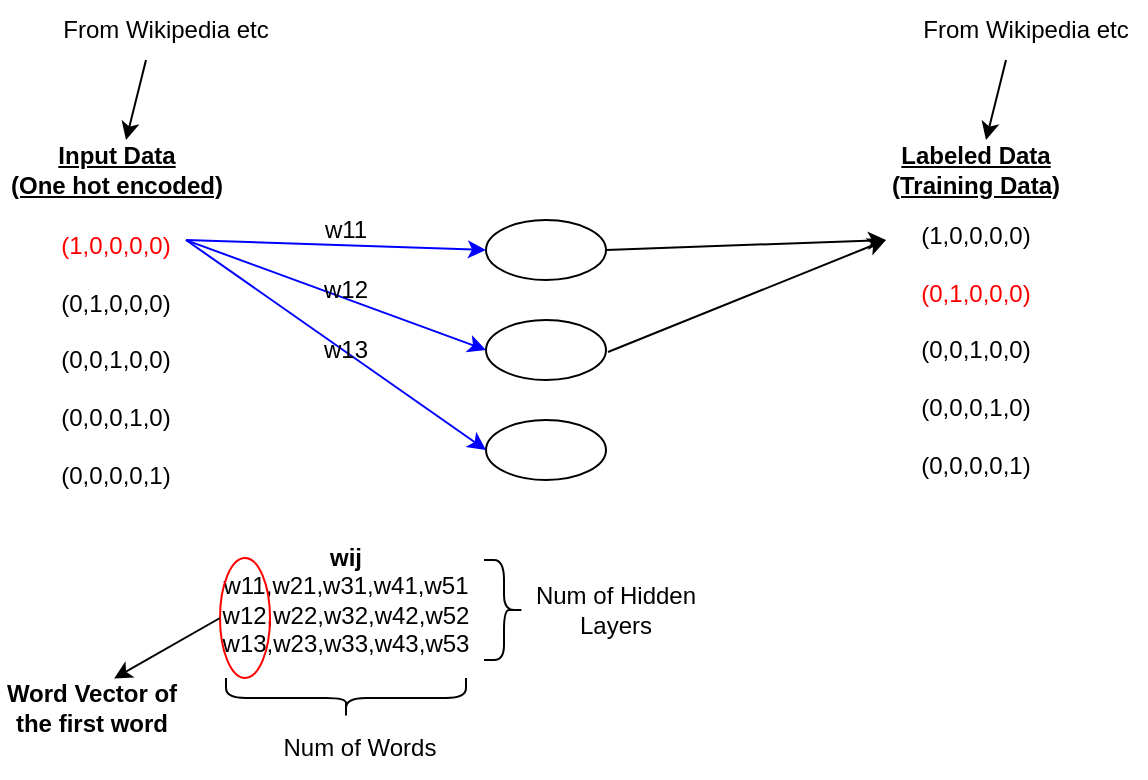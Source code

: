<mxfile version="22.1.11" type="github">
  <diagram name="ページ1" id="TI5WilhIg9VXwRt2O1O1">
    <mxGraphModel dx="1354" dy="607" grid="1" gridSize="10" guides="1" tooltips="1" connect="1" arrows="1" fold="1" page="1" pageScale="1" pageWidth="827" pageHeight="1169" math="0" shadow="0">
      <root>
        <mxCell id="0" />
        <mxCell id="1" parent="0" />
        <mxCell id="dXD7KfYssszhuP3Bku4T-1" value="&lt;font color=&quot;#ff0000&quot;&gt;(1,0,0,0,0)&lt;br&gt;&lt;/font&gt;&lt;br&gt;(0,1,0,0,0)&lt;br&gt;&lt;br&gt;(0,0,1,0,0)&lt;br&gt;&lt;br&gt;(0,0,0,1,0)&lt;br&gt;&lt;br&gt;(0,0,0,0,1)" style="text;html=1;strokeColor=none;fillColor=none;align=center;verticalAlign=middle;whiteSpace=wrap;rounded=0;" parent="1" vertex="1">
          <mxGeometry x="60" y="170" width="70" height="180" as="geometry" />
        </mxCell>
        <mxCell id="dXD7KfYssszhuP3Bku4T-2" value="" style="ellipse;whiteSpace=wrap;html=1;" parent="1" vertex="1">
          <mxGeometry x="280" y="190" width="60" height="30" as="geometry" />
        </mxCell>
        <mxCell id="dXD7KfYssszhuP3Bku4T-3" value="" style="ellipse;whiteSpace=wrap;html=1;" parent="1" vertex="1">
          <mxGeometry x="280" y="240" width="60" height="30" as="geometry" />
        </mxCell>
        <mxCell id="dXD7KfYssszhuP3Bku4T-4" value="" style="ellipse;whiteSpace=wrap;html=1;" parent="1" vertex="1">
          <mxGeometry x="280" y="290" width="60" height="30" as="geometry" />
        </mxCell>
        <mxCell id="dXD7KfYssszhuP3Bku4T-5" value="(1,0,0,0,0)&lt;br&gt;&lt;br&gt;&lt;font color=&quot;#ff0000&quot;&gt;(0,1,0,0,0)&lt;br&gt;&lt;/font&gt;&lt;br&gt;(0,0,1,0,0)&lt;br&gt;&lt;br&gt;(0,0,0,1,0)&lt;br&gt;&lt;br&gt;(0,0,0,0,1)" style="text;html=1;strokeColor=none;fillColor=none;align=center;verticalAlign=middle;whiteSpace=wrap;rounded=0;" parent="1" vertex="1">
          <mxGeometry x="490" y="165" width="70" height="180" as="geometry" />
        </mxCell>
        <mxCell id="dXD7KfYssszhuP3Bku4T-6" value="&lt;b&gt;&lt;u&gt;Input Data&lt;br&gt;(One hot encoded)&lt;br&gt;&lt;/u&gt;&lt;/b&gt;" style="text;html=1;strokeColor=none;fillColor=none;align=center;verticalAlign=middle;whiteSpace=wrap;rounded=0;" parent="1" vertex="1">
          <mxGeometry x="37.5" y="150" width="115" height="30" as="geometry" />
        </mxCell>
        <mxCell id="dXD7KfYssszhuP3Bku4T-7" value="&lt;b&gt;&lt;u&gt;Labeled Data&lt;br&gt;(Training Data)&lt;br&gt;&lt;/u&gt;&lt;/b&gt;" style="text;html=1;strokeColor=none;fillColor=none;align=center;verticalAlign=middle;whiteSpace=wrap;rounded=0;" parent="1" vertex="1">
          <mxGeometry x="475" y="150" width="100" height="30" as="geometry" />
        </mxCell>
        <mxCell id="dXD7KfYssszhuP3Bku4T-10" value="" style="endArrow=classic;html=1;rounded=0;entryX=0;entryY=0.5;entryDx=0;entryDy=0;strokeColor=#0000FF;" parent="1" target="dXD7KfYssszhuP3Bku4T-2" edge="1">
          <mxGeometry width="50" height="50" relative="1" as="geometry">
            <mxPoint x="130" y="200" as="sourcePoint" />
            <mxPoint x="440" y="290" as="targetPoint" />
          </mxGeometry>
        </mxCell>
        <mxCell id="dXD7KfYssszhuP3Bku4T-11" value="" style="endArrow=classic;html=1;rounded=0;entryX=0;entryY=0.5;entryDx=0;entryDy=0;exitX=1;exitY=0.167;exitDx=0;exitDy=0;exitPerimeter=0;strokeColor=#0000FF;" parent="1" source="dXD7KfYssszhuP3Bku4T-1" target="dXD7KfYssszhuP3Bku4T-3" edge="1">
          <mxGeometry width="50" height="50" relative="1" as="geometry">
            <mxPoint x="130" y="205" as="sourcePoint" />
            <mxPoint x="440" y="290" as="targetPoint" />
          </mxGeometry>
        </mxCell>
        <mxCell id="dXD7KfYssszhuP3Bku4T-12" value="" style="endArrow=classic;html=1;rounded=0;entryX=0;entryY=0.5;entryDx=0;entryDy=0;strokeColor=#0000FF;" parent="1" target="dXD7KfYssszhuP3Bku4T-4" edge="1">
          <mxGeometry width="50" height="50" relative="1" as="geometry">
            <mxPoint x="130" y="200" as="sourcePoint" />
            <mxPoint x="440" y="290" as="targetPoint" />
          </mxGeometry>
        </mxCell>
        <mxCell id="dXD7KfYssszhuP3Bku4T-13" value="w11" style="text;html=1;strokeColor=none;fillColor=none;align=center;verticalAlign=middle;whiteSpace=wrap;rounded=0;" parent="1" vertex="1">
          <mxGeometry x="180" y="180" width="60" height="30" as="geometry" />
        </mxCell>
        <mxCell id="dXD7KfYssszhuP3Bku4T-14" value="w12" style="text;html=1;strokeColor=none;fillColor=none;align=center;verticalAlign=middle;whiteSpace=wrap;rounded=0;" parent="1" vertex="1">
          <mxGeometry x="180" y="210" width="60" height="30" as="geometry" />
        </mxCell>
        <mxCell id="dXD7KfYssszhuP3Bku4T-15" value="w13" style="text;html=1;strokeColor=none;fillColor=none;align=center;verticalAlign=middle;whiteSpace=wrap;rounded=0;" parent="1" vertex="1">
          <mxGeometry x="180" y="240" width="60" height="30" as="geometry" />
        </mxCell>
        <mxCell id="dXD7KfYssszhuP3Bku4T-17" value="" style="endArrow=classic;html=1;rounded=0;exitX=1;exitY=0.5;exitDx=0;exitDy=0;" parent="1" source="dXD7KfYssszhuP3Bku4T-2" edge="1">
          <mxGeometry width="50" height="50" relative="1" as="geometry">
            <mxPoint x="390" y="340" as="sourcePoint" />
            <mxPoint x="480" y="200" as="targetPoint" />
          </mxGeometry>
        </mxCell>
        <mxCell id="dXD7KfYssszhuP3Bku4T-18" value="" style="endArrow=classic;html=1;rounded=0;exitX=1;exitY=0.5;exitDx=0;exitDy=0;" parent="1" edge="1">
          <mxGeometry width="50" height="50" relative="1" as="geometry">
            <mxPoint x="341" y="256" as="sourcePoint" />
            <mxPoint x="480" y="200" as="targetPoint" />
          </mxGeometry>
        </mxCell>
        <mxCell id="dXD7KfYssszhuP3Bku4T-19" value="&lt;b&gt;wij&lt;br&gt;&lt;/b&gt;w11,w21,w31,w41,w51&lt;br&gt;w12,w22,w32,w42,w52&lt;br&gt;w13,w23,w33,w43,w53" style="text;html=1;strokeColor=none;fillColor=none;align=center;verticalAlign=middle;whiteSpace=wrap;rounded=0;" parent="1" vertex="1">
          <mxGeometry x="90" y="350" width="240" height="60" as="geometry" />
        </mxCell>
        <mxCell id="dXD7KfYssszhuP3Bku4T-20" value="" style="shape=curlyBracket;whiteSpace=wrap;html=1;rounded=1;flipH=1;labelPosition=right;verticalLabelPosition=middle;align=left;verticalAlign=middle;" parent="1" vertex="1">
          <mxGeometry x="279" y="360" width="20" height="50" as="geometry" />
        </mxCell>
        <mxCell id="dXD7KfYssszhuP3Bku4T-24" value="Num of Words" style="text;html=1;strokeColor=none;fillColor=none;align=center;verticalAlign=middle;whiteSpace=wrap;rounded=0;" parent="1" vertex="1">
          <mxGeometry x="172" y="439" width="90" height="30" as="geometry" />
        </mxCell>
        <mxCell id="dXD7KfYssszhuP3Bku4T-25" value="Num of Hidden Layers" style="text;html=1;strokeColor=none;fillColor=none;align=center;verticalAlign=middle;whiteSpace=wrap;rounded=0;" parent="1" vertex="1">
          <mxGeometry x="300" y="370" width="90" height="30" as="geometry" />
        </mxCell>
        <mxCell id="dXD7KfYssszhuP3Bku4T-27" value="" style="ellipse;whiteSpace=wrap;html=1;fillColor=none;strokeColor=#FF0000;" parent="1" vertex="1">
          <mxGeometry x="147" y="359" width="25" height="60" as="geometry" />
        </mxCell>
        <mxCell id="UsJRSeE4n7gA2zllpiF6-2" value="&lt;b&gt;Word Vector of the first word&lt;/b&gt;" style="text;html=1;strokeColor=none;fillColor=none;align=center;verticalAlign=middle;whiteSpace=wrap;rounded=0;" vertex="1" parent="1">
          <mxGeometry x="37.5" y="419" width="90" height="30" as="geometry" />
        </mxCell>
        <mxCell id="UsJRSeE4n7gA2zllpiF6-3" value="" style="endArrow=classic;html=1;rounded=0;" edge="1" parent="1">
          <mxGeometry width="50" height="50" relative="1" as="geometry">
            <mxPoint x="540" y="110" as="sourcePoint" />
            <mxPoint x="530" y="150" as="targetPoint" />
          </mxGeometry>
        </mxCell>
        <mxCell id="UsJRSeE4n7gA2zllpiF6-4" value="From Wikipedia etc" style="text;html=1;strokeColor=none;fillColor=none;align=center;verticalAlign=middle;whiteSpace=wrap;rounded=0;" vertex="1" parent="1">
          <mxGeometry x="490" y="80" width="120" height="30" as="geometry" />
        </mxCell>
        <mxCell id="UsJRSeE4n7gA2zllpiF6-5" value="From Wikipedia etc" style="text;html=1;strokeColor=none;fillColor=none;align=center;verticalAlign=middle;whiteSpace=wrap;rounded=0;" vertex="1" parent="1">
          <mxGeometry x="60" y="80" width="120" height="30" as="geometry" />
        </mxCell>
        <mxCell id="UsJRSeE4n7gA2zllpiF6-6" value="" style="endArrow=classic;html=1;rounded=0;" edge="1" parent="1">
          <mxGeometry width="50" height="50" relative="1" as="geometry">
            <mxPoint x="110" y="110" as="sourcePoint" />
            <mxPoint x="100" y="150" as="targetPoint" />
          </mxGeometry>
        </mxCell>
        <mxCell id="UsJRSeE4n7gA2zllpiF6-8" value="" style="shape=curlyBracket;whiteSpace=wrap;html=1;rounded=1;flipH=1;labelPosition=right;verticalLabelPosition=middle;align=left;verticalAlign=middle;direction=north;" vertex="1" parent="1">
          <mxGeometry x="150" y="419" width="120" height="20" as="geometry" />
        </mxCell>
        <mxCell id="UsJRSeE4n7gA2zllpiF6-9" value="" style="endArrow=classic;html=1;rounded=0;entryX=0.628;entryY=0.009;entryDx=0;entryDy=0;entryPerimeter=0;exitX=0;exitY=0.5;exitDx=0;exitDy=0;" edge="1" parent="1" source="dXD7KfYssszhuP3Bku4T-27" target="UsJRSeE4n7gA2zllpiF6-2">
          <mxGeometry width="50" height="50" relative="1" as="geometry">
            <mxPoint x="77.5" y="395" as="sourcePoint" />
            <mxPoint x="127.5" y="345" as="targetPoint" />
          </mxGeometry>
        </mxCell>
      </root>
    </mxGraphModel>
  </diagram>
</mxfile>
